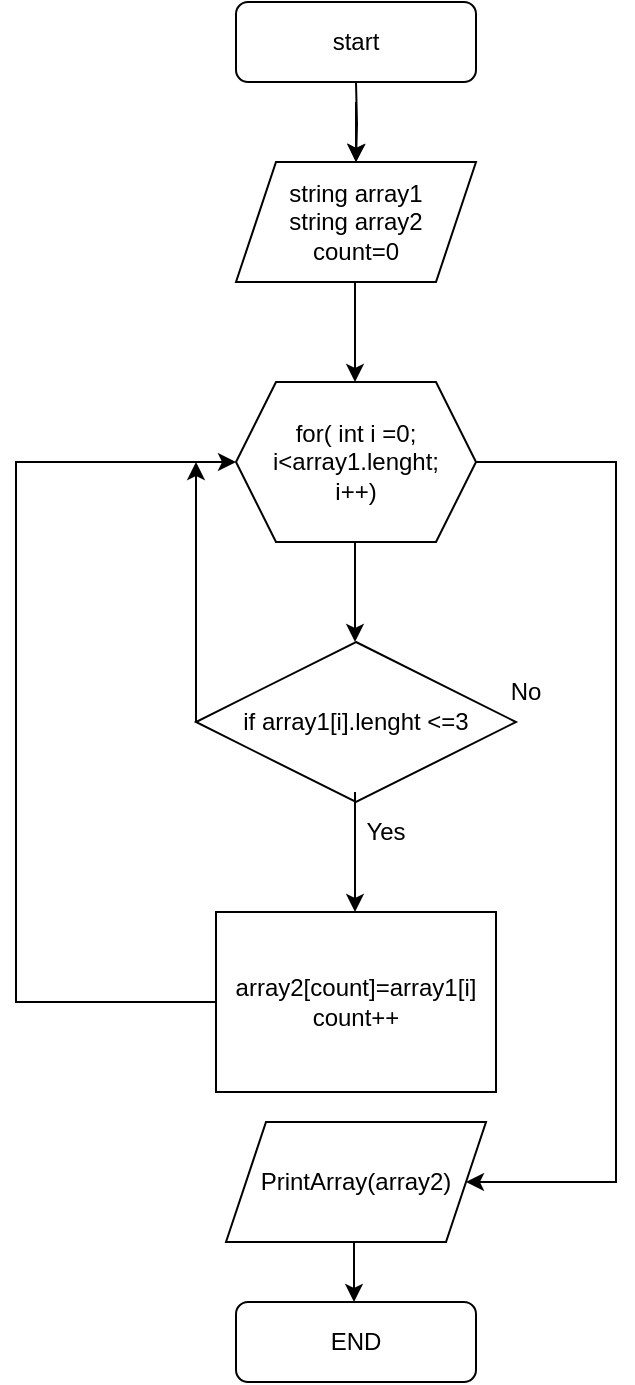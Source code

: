 <mxfile version="20.3.6" type="device"><diagram id="C5RBs43oDa-KdzZeNtuy" name="Page-1"><mxGraphModel dx="1422" dy="754" grid="1" gridSize="10" guides="1" tooltips="1" connect="1" arrows="1" fold="1" page="1" pageScale="1" pageWidth="827" pageHeight="1169" math="0" shadow="0"><root><mxCell id="WIyWlLk6GJQsqaUBKTNV-0"/><mxCell id="WIyWlLk6GJQsqaUBKTNV-1" parent="WIyWlLk6GJQsqaUBKTNV-0"/><mxCell id="2wzek4Uumm4k-dxXbmWz-21" value="" style="edgeStyle=orthogonalEdgeStyle;rounded=0;orthogonalLoop=1;jettySize=auto;html=1;fontFamily=Helvetica;fontSize=12;fontColor=#000000;" edge="1" parent="WIyWlLk6GJQsqaUBKTNV-1" target="2wzek4Uumm4k-dxXbmWz-1"><mxGeometry relative="1" as="geometry"><mxPoint x="370" y="80" as="sourcePoint"/></mxGeometry></mxCell><mxCell id="2wzek4Uumm4k-dxXbmWz-0" value="start" style="rounded=1;whiteSpace=wrap;html=1;" vertex="1" parent="WIyWlLk6GJQsqaUBKTNV-1"><mxGeometry x="310" y="40" width="120" height="40" as="geometry"/></mxCell><mxCell id="2wzek4Uumm4k-dxXbmWz-1" value="string array1&lt;br&gt;string array2&lt;br&gt;count=0" style="shape=parallelogram;perimeter=parallelogramPerimeter;whiteSpace=wrap;html=1;fixedSize=1;" vertex="1" parent="WIyWlLk6GJQsqaUBKTNV-1"><mxGeometry x="310" y="120" width="120" height="60" as="geometry"/></mxCell><mxCell id="2wzek4Uumm4k-dxXbmWz-2" value="for( int i =0; i&amp;lt;array1.lenght; &lt;br&gt;i++)" style="shape=hexagon;perimeter=hexagonPerimeter2;whiteSpace=wrap;html=1;fixedSize=1;" vertex="1" parent="WIyWlLk6GJQsqaUBKTNV-1"><mxGeometry x="310" y="230" width="120" height="80" as="geometry"/></mxCell><mxCell id="2wzek4Uumm4k-dxXbmWz-3" value="if array1[i].lenght &amp;lt;=3" style="rhombus;whiteSpace=wrap;html=1;" vertex="1" parent="WIyWlLk6GJQsqaUBKTNV-1"><mxGeometry x="290" y="360" width="160" height="80" as="geometry"/></mxCell><mxCell id="2wzek4Uumm4k-dxXbmWz-4" value="array2[count]=array1[i]&lt;br&gt;count++" style="rounded=0;whiteSpace=wrap;html=1;" vertex="1" parent="WIyWlLk6GJQsqaUBKTNV-1"><mxGeometry x="300" y="495" width="140" height="90" as="geometry"/></mxCell><mxCell id="2wzek4Uumm4k-dxXbmWz-5" value="" style="endArrow=classic;html=1;rounded=0;entryX=0.5;entryY=0;entryDx=0;entryDy=0;" edge="1" parent="WIyWlLk6GJQsqaUBKTNV-1" target="2wzek4Uumm4k-dxXbmWz-1"><mxGeometry width="50" height="50" relative="1" as="geometry"><mxPoint x="370" y="90" as="sourcePoint"/><mxPoint x="450" y="100" as="targetPoint"/></mxGeometry></mxCell><mxCell id="2wzek4Uumm4k-dxXbmWz-6" value="" style="endArrow=classic;html=1;rounded=0;" edge="1" parent="WIyWlLk6GJQsqaUBKTNV-1"><mxGeometry width="50" height="50" relative="1" as="geometry"><mxPoint x="369.5" y="180" as="sourcePoint"/><mxPoint x="369.5" y="230" as="targetPoint"/></mxGeometry></mxCell><mxCell id="2wzek4Uumm4k-dxXbmWz-7" value="" style="endArrow=classic;html=1;rounded=0;" edge="1" parent="WIyWlLk6GJQsqaUBKTNV-1"><mxGeometry width="50" height="50" relative="1" as="geometry"><mxPoint x="369.5" y="310" as="sourcePoint"/><mxPoint x="369.5" y="360" as="targetPoint"/></mxGeometry></mxCell><mxCell id="2wzek4Uumm4k-dxXbmWz-8" value="" style="endArrow=classic;html=1;rounded=0;" edge="1" parent="WIyWlLk6GJQsqaUBKTNV-1"><mxGeometry width="50" height="50" relative="1" as="geometry"><mxPoint x="369.5" y="435" as="sourcePoint"/><mxPoint x="369.5" y="495" as="targetPoint"/></mxGeometry></mxCell><mxCell id="2wzek4Uumm4k-dxXbmWz-9" value="" style="endArrow=classic;html=1;rounded=0;exitX=0;exitY=0.5;exitDx=0;exitDy=0;entryX=0;entryY=0.5;entryDx=0;entryDy=0;" edge="1" parent="WIyWlLk6GJQsqaUBKTNV-1" source="2wzek4Uumm4k-dxXbmWz-4" target="2wzek4Uumm4k-dxXbmWz-2"><mxGeometry width="50" height="50" relative="1" as="geometry"><mxPoint x="290" y="540" as="sourcePoint"/><mxPoint x="160" y="260" as="targetPoint"/><Array as="points"><mxPoint x="200" y="540"/><mxPoint x="200" y="270"/></Array></mxGeometry></mxCell><mxCell id="2wzek4Uumm4k-dxXbmWz-10" value="Yes" style="text;html=1;strokeColor=none;fillColor=none;align=center;verticalAlign=middle;whiteSpace=wrap;rounded=0;" vertex="1" parent="WIyWlLk6GJQsqaUBKTNV-1"><mxGeometry x="370" y="440" width="30" height="30" as="geometry"/></mxCell><mxCell id="2wzek4Uumm4k-dxXbmWz-11" value="" style="endArrow=classic;html=1;rounded=0;exitX=0;exitY=0.5;exitDx=0;exitDy=0;" edge="1" parent="WIyWlLk6GJQsqaUBKTNV-1" source="2wzek4Uumm4k-dxXbmWz-3"><mxGeometry width="50" height="50" relative="1" as="geometry"><mxPoint x="530" y="560" as="sourcePoint"/><mxPoint x="290" y="270" as="targetPoint"/><Array as="points"><mxPoint x="290" y="360"/></Array></mxGeometry></mxCell><mxCell id="2wzek4Uumm4k-dxXbmWz-12" value="No" style="text;html=1;strokeColor=none;fillColor=none;align=center;verticalAlign=middle;whiteSpace=wrap;rounded=0;" vertex="1" parent="WIyWlLk6GJQsqaUBKTNV-1"><mxGeometry x="440" y="370" width="30" height="30" as="geometry"/></mxCell><mxCell id="2wzek4Uumm4k-dxXbmWz-13" value="" style="endArrow=classic;html=1;rounded=0;entryX=1;entryY=0.5;entryDx=0;entryDy=0;" edge="1" parent="WIyWlLk6GJQsqaUBKTNV-1" target="2wzek4Uumm4k-dxXbmWz-14"><mxGeometry width="50" height="50" relative="1" as="geometry"><mxPoint x="430" y="270" as="sourcePoint"/><mxPoint x="510" y="270" as="targetPoint"/><Array as="points"><mxPoint x="500" y="270"/><mxPoint x="500" y="630"/></Array></mxGeometry></mxCell><mxCell id="2wzek4Uumm4k-dxXbmWz-14" value="&lt;div style=&quot;line-height: 41px;&quot;&gt;&lt;span style=&quot;background-color: rgb(255, 255, 255);&quot;&gt;&lt;font style=&quot;font-size: 12px;&quot;&gt;PrintArray(array2)&lt;/font&gt;&lt;/span&gt;&lt;/div&gt;" style="shape=parallelogram;perimeter=parallelogramPerimeter;whiteSpace=wrap;html=1;fixedSize=1;" vertex="1" parent="WIyWlLk6GJQsqaUBKTNV-1"><mxGeometry x="305" y="600" width="130" height="60" as="geometry"/></mxCell><mxCell id="2wzek4Uumm4k-dxXbmWz-17" value="END" style="rounded=1;whiteSpace=wrap;html=1;labelBackgroundColor=#FFFFFF;fontFamily=Helvetica;fontSize=12;fontColor=#000000;" vertex="1" parent="WIyWlLk6GJQsqaUBKTNV-1"><mxGeometry x="310" y="690" width="120" height="40" as="geometry"/></mxCell><mxCell id="2wzek4Uumm4k-dxXbmWz-18" value="" style="endArrow=classic;html=1;rounded=0;fontFamily=Helvetica;fontSize=12;fontColor=#000000;" edge="1" parent="WIyWlLk6GJQsqaUBKTNV-1"><mxGeometry width="50" height="50" relative="1" as="geometry"><mxPoint x="369" y="660" as="sourcePoint"/><mxPoint x="369" y="690" as="targetPoint"/></mxGeometry></mxCell></root></mxGraphModel></diagram></mxfile>